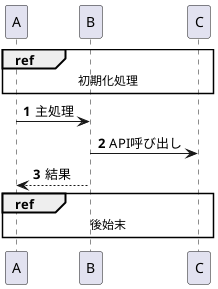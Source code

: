 @startuml
autonumber
ref over A, B, C: 初期化処理
A -> B: 主処理
B -> C: API呼び出し
B --> A: 結果
ref over A, B, C: 後始末
@enduml